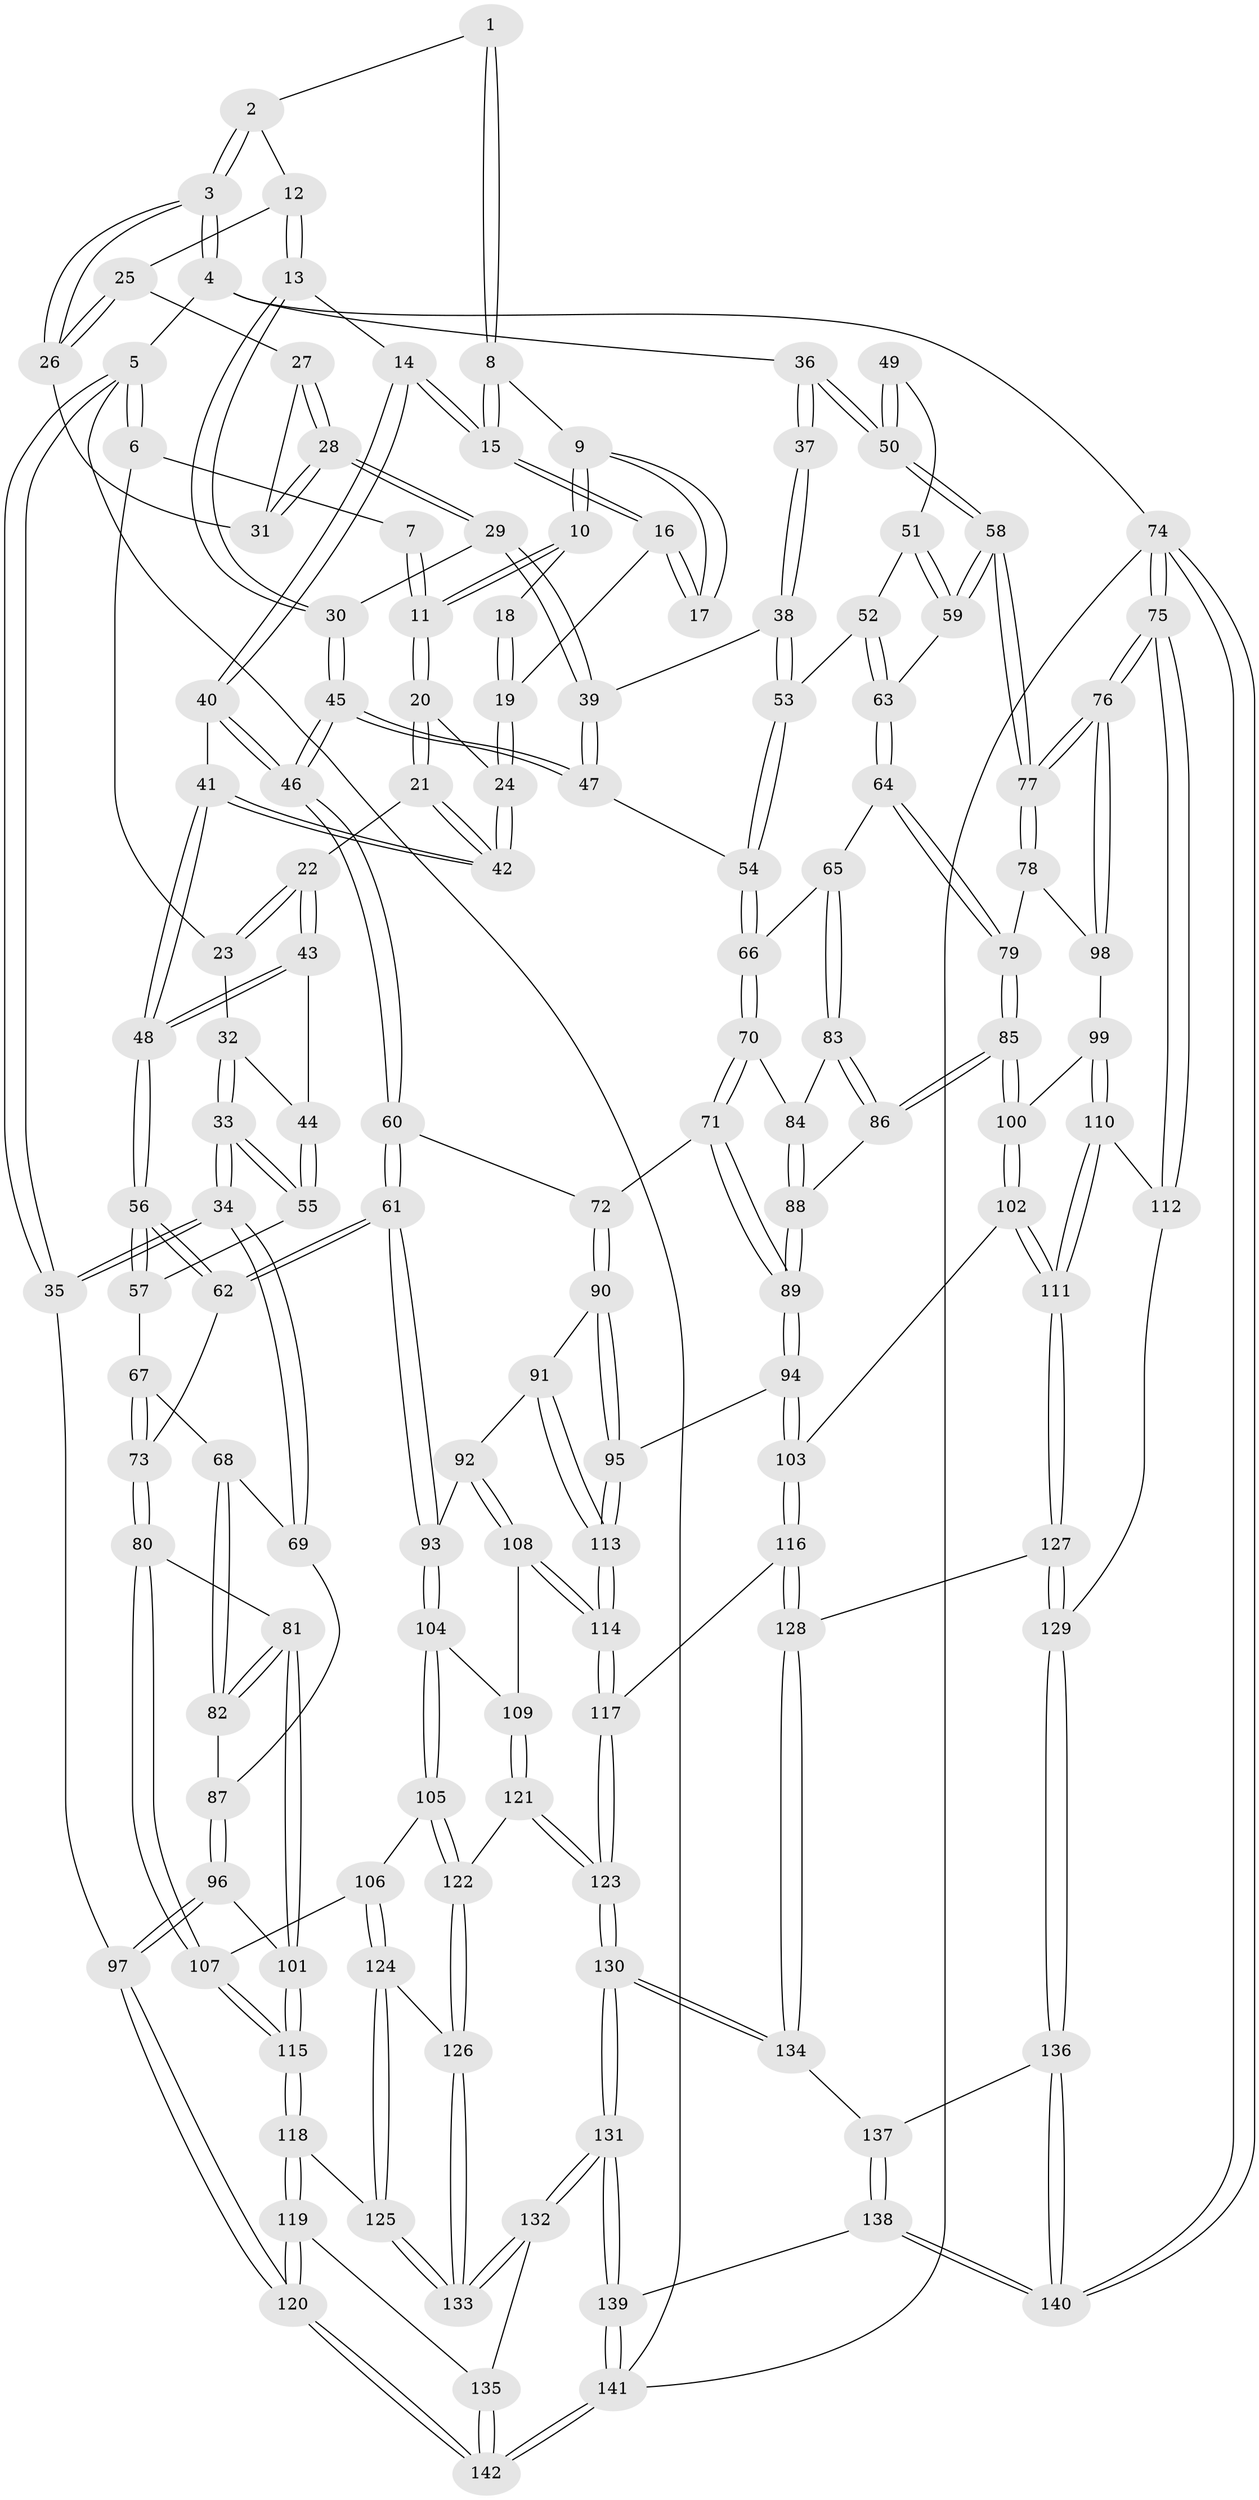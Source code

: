 // coarse degree distribution, {9: 0.014084507042253521, 5: 0.30985915492957744, 4: 0.3380281690140845, 3: 0.08450704225352113, 2: 0.04225352112676056, 6: 0.16901408450704225, 7: 0.04225352112676056}
// Generated by graph-tools (version 1.1) at 2025/21/03/04/25 18:21:37]
// undirected, 142 vertices, 352 edges
graph export_dot {
graph [start="1"]
  node [color=gray90,style=filled];
  1 [pos="+0.5550606509163645+0"];
  2 [pos="+0.6269123865948961+0"];
  3 [pos="+1+0"];
  4 [pos="+1+0"];
  5 [pos="+0+0"];
  6 [pos="+0+0"];
  7 [pos="+0.32799814741605504+0"];
  8 [pos="+0.526133391624493+0"];
  9 [pos="+0.4089468920220471+0.048161095469774616"];
  10 [pos="+0.3832335736562073+0.0629318228910612"];
  11 [pos="+0.3360151879455009+0.08393369313243305"];
  12 [pos="+0.6888103058084886+0.06001785439760487"];
  13 [pos="+0.6216230316681081+0.14253117542534996"];
  14 [pos="+0.5861578290920553+0.15093954362981193"];
  15 [pos="+0.5292316340377331+0.059970131577292154"];
  16 [pos="+0.4849035448183612+0.0852892656718957"];
  17 [pos="+0.45358494896620905+0.0744831882878744"];
  18 [pos="+0.42264566176453305+0.07004430273349892"];
  19 [pos="+0.4626316088748508+0.10331412024716204"];
  20 [pos="+0.3349701431321343+0.08712284633498386"];
  21 [pos="+0.31558011989791473+0.10799661841605755"];
  22 [pos="+0.21784193699452983+0.15766205019790916"];
  23 [pos="+0.10879254592081837+0"];
  24 [pos="+0.4401149929617867+0.12183844156974567"];
  25 [pos="+0.7114561109402111+0.0691038608462623"];
  26 [pos="+0.890495928507161+0"];
  27 [pos="+0.7377907865502951+0.10000987829402708"];
  28 [pos="+0.7766860303776264+0.1680736956340324"];
  29 [pos="+0.7759188360486097+0.17499607431798034"];
  30 [pos="+0.7296658087791502+0.19384112772603562"];
  31 [pos="+0.8768789818923219+0.016950647288361365"];
  32 [pos="+0.03631030644883353+0.13363216717778187"];
  33 [pos="+0+0.3048697554645211"];
  34 [pos="+0+0.30672695239642644"];
  35 [pos="+0+0.3067646469167313"];
  36 [pos="+1+0"];
  37 [pos="+0.9400168087925137+0.1812398003575935"];
  38 [pos="+0.862085020591311+0.23310296935616526"];
  39 [pos="+0.8368674790624971+0.2207545997978979"];
  40 [pos="+0.5434247272623078+0.2456071659015413"];
  41 [pos="+0.46041128471400006+0.2609178811004865"];
  42 [pos="+0.46035773035352906+0.2608009489300576"];
  43 [pos="+0.2048519075481965+0.21677323615612168"];
  44 [pos="+0.1859398490570499+0.2324399013124023"];
  45 [pos="+0.6816458131769155+0.32634624187709177"];
  46 [pos="+0.6406684456107593+0.3392629466643754"];
  47 [pos="+0.6974929919488901+0.3299981334140597"];
  48 [pos="+0.3919803882255904+0.3307537447468683"];
  49 [pos="+0.9699309290756171+0.2865826403819898"];
  50 [pos="+1+0.349711854947729"];
  51 [pos="+0.9267912591853226+0.32688195972941614"];
  52 [pos="+0.8944198844856314+0.3330465527863982"];
  53 [pos="+0.86412476726371+0.29740592328628335"];
  54 [pos="+0.7583373694534035+0.35473069869826257"];
  55 [pos="+0.16858653241786475+0.25093932244075323"];
  56 [pos="+0.3883334199851349+0.4676351996780964"];
  57 [pos="+0.17089908934487477+0.32634202465758944"];
  58 [pos="+1+0.38895945109423946"];
  59 [pos="+1+0.36413879797523924"];
  60 [pos="+0.6133998722001487+0.4340331753503852"];
  61 [pos="+0.415895831153493+0.4865543110107086"];
  62 [pos="+0.3887840652063676+0.47227125066140185"];
  63 [pos="+0.8979210110490012+0.3932277051590747"];
  64 [pos="+0.8921147554197845+0.4286204545816324"];
  65 [pos="+0.8583764793971272+0.43795691691384636"];
  66 [pos="+0.768415130653823+0.3763111749948839"];
  67 [pos="+0.16143459896368567+0.3737818030243614"];
  68 [pos="+0.14359156189501626+0.4173523503721697"];
  69 [pos="+0.04825198828737934+0.43318999303058775"];
  70 [pos="+0.7468452336339162+0.4790746242879658"];
  71 [pos="+0.7103287611066617+0.49445333412428927"];
  72 [pos="+0.6418327116728216+0.4724854113674125"];
  73 [pos="+0.3782078839743394+0.4782329484270361"];
  74 [pos="+1+1"];
  75 [pos="+1+0.7589590601161118"];
  76 [pos="+1+0.7571831654002082"];
  77 [pos="+1+0.4470718488578721"];
  78 [pos="+0.9860289822543944+0.4882525065973049"];
  79 [pos="+0.903323228848082+0.4385269196231353"];
  80 [pos="+0.27698722258022446+0.5476403883486365"];
  81 [pos="+0.24195283477296678+0.5510896807730602"];
  82 [pos="+0.19764420886963127+0.5103811751355815"];
  83 [pos="+0.8418083262038437+0.4567550911290769"];
  84 [pos="+0.7699140928658079+0.48305229975374303"];
  85 [pos="+0.8632243777163645+0.5743945345699463"];
  86 [pos="+0.8412625257049602+0.5566205714100664"];
  87 [pos="+0.06277258411036886+0.5174600712821902"];
  88 [pos="+0.8131202128051932+0.5514235716464387"];
  89 [pos="+0.738014475364199+0.5840252446387216"];
  90 [pos="+0.6277122753413757+0.5401698876222245"];
  91 [pos="+0.5914425865174051+0.5984312636057895"];
  92 [pos="+0.4435740605114007+0.5148924435286986"];
  93 [pos="+0.4220963169898891+0.49782111419774494"];
  94 [pos="+0.7271020022906238+0.6233702699087195"];
  95 [pos="+0.7192321504521565+0.6216758901796258"];
  96 [pos="+0.029440925985515388+0.5995708147164032"];
  97 [pos="+0+0.6957258442042669"];
  98 [pos="+0.9305463573494395+0.5708235266201018"];
  99 [pos="+0.9132870321799349+0.5855884770641839"];
  100 [pos="+0.8665033973180281+0.5784178424113253"];
  101 [pos="+0.1630617593242429+0.6292477216273387"];
  102 [pos="+0.7827098778962143+0.6972662137822557"];
  103 [pos="+0.7590851372727553+0.6892147147352831"];
  104 [pos="+0.4302154139471176+0.5807642359382837"];
  105 [pos="+0.37445063771881015+0.7201059896938329"];
  106 [pos="+0.3333575581938531+0.7028457979932355"];
  107 [pos="+0.3196202283712125+0.6861291518264385"];
  108 [pos="+0.5438398609457398+0.6724292577836504"];
  109 [pos="+0.47685122901793275+0.6871233122698548"];
  110 [pos="+0.9463405031831088+0.6896741504912969"];
  111 [pos="+0.8314195948539344+0.7467333513100646"];
  112 [pos="+1+0.710843822942735"];
  113 [pos="+0.5965653291662063+0.6302697474318063"];
  114 [pos="+0.579073926084098+0.676315680949275"];
  115 [pos="+0.1634796252777802+0.7445546873909245"];
  116 [pos="+0.6418303058307355+0.7553524590271669"];
  117 [pos="+0.6014779216866173+0.7239039125827341"];
  118 [pos="+0.149978407536506+0.7960434503491175"];
  119 [pos="+0.14192351910344606+0.8038612752482228"];
  120 [pos="+0+1"];
  121 [pos="+0.43205850936789314+0.7496018627815189"];
  122 [pos="+0.3952454523963409+0.7392842147077319"];
  123 [pos="+0.4672134533437323+0.8019263453201919"];
  124 [pos="+0.2765386612490071+0.7793080396384"];
  125 [pos="+0.19312671409911628+0.7986638826929044"];
  126 [pos="+0.33467286363784493+0.8196739338461241"];
  127 [pos="+0.8361294919827192+0.8039062332845663"];
  128 [pos="+0.6453965195817084+0.8436440872127189"];
  129 [pos="+0.8603618788023158+0.856423154126603"];
  130 [pos="+0.4858849705704721+0.9401186345658301"];
  131 [pos="+0.42719177261358177+1"];
  132 [pos="+0.3913749750254683+1"];
  133 [pos="+0.3377707183011473+0.8863805396913447"];
  134 [pos="+0.6408801777283105+0.8572632057894273"];
  135 [pos="+0.26262388657936286+0.951324870655402"];
  136 [pos="+0.8673178291963919+0.8769051073619354"];
  137 [pos="+0.647227020563038+0.8635494299658363"];
  138 [pos="+0.986787906151728+1"];
  139 [pos="+0.4373548179306456+1"];
  140 [pos="+1+1"];
  141 [pos="+0+1"];
  142 [pos="+0+1"];
  1 -- 2;
  1 -- 8;
  1 -- 8;
  2 -- 3;
  2 -- 3;
  2 -- 12;
  3 -- 4;
  3 -- 4;
  3 -- 26;
  3 -- 26;
  4 -- 5;
  4 -- 36;
  4 -- 74;
  5 -- 6;
  5 -- 6;
  5 -- 35;
  5 -- 35;
  5 -- 141;
  6 -- 7;
  6 -- 23;
  7 -- 11;
  7 -- 11;
  8 -- 9;
  8 -- 15;
  8 -- 15;
  9 -- 10;
  9 -- 10;
  9 -- 17;
  9 -- 17;
  10 -- 11;
  10 -- 11;
  10 -- 18;
  11 -- 20;
  11 -- 20;
  12 -- 13;
  12 -- 13;
  12 -- 25;
  13 -- 14;
  13 -- 30;
  13 -- 30;
  14 -- 15;
  14 -- 15;
  14 -- 40;
  14 -- 40;
  15 -- 16;
  15 -- 16;
  16 -- 17;
  16 -- 17;
  16 -- 19;
  18 -- 19;
  18 -- 19;
  19 -- 24;
  19 -- 24;
  20 -- 21;
  20 -- 21;
  20 -- 24;
  21 -- 22;
  21 -- 42;
  21 -- 42;
  22 -- 23;
  22 -- 23;
  22 -- 43;
  22 -- 43;
  23 -- 32;
  24 -- 42;
  24 -- 42;
  25 -- 26;
  25 -- 26;
  25 -- 27;
  26 -- 31;
  27 -- 28;
  27 -- 28;
  27 -- 31;
  28 -- 29;
  28 -- 29;
  28 -- 31;
  28 -- 31;
  29 -- 30;
  29 -- 39;
  29 -- 39;
  30 -- 45;
  30 -- 45;
  32 -- 33;
  32 -- 33;
  32 -- 44;
  33 -- 34;
  33 -- 34;
  33 -- 55;
  33 -- 55;
  34 -- 35;
  34 -- 35;
  34 -- 69;
  34 -- 69;
  35 -- 97;
  36 -- 37;
  36 -- 37;
  36 -- 50;
  36 -- 50;
  37 -- 38;
  37 -- 38;
  38 -- 39;
  38 -- 53;
  38 -- 53;
  39 -- 47;
  39 -- 47;
  40 -- 41;
  40 -- 46;
  40 -- 46;
  41 -- 42;
  41 -- 42;
  41 -- 48;
  41 -- 48;
  43 -- 44;
  43 -- 48;
  43 -- 48;
  44 -- 55;
  44 -- 55;
  45 -- 46;
  45 -- 46;
  45 -- 47;
  45 -- 47;
  46 -- 60;
  46 -- 60;
  47 -- 54;
  48 -- 56;
  48 -- 56;
  49 -- 50;
  49 -- 50;
  49 -- 51;
  50 -- 58;
  50 -- 58;
  51 -- 52;
  51 -- 59;
  51 -- 59;
  52 -- 53;
  52 -- 63;
  52 -- 63;
  53 -- 54;
  53 -- 54;
  54 -- 66;
  54 -- 66;
  55 -- 57;
  56 -- 57;
  56 -- 57;
  56 -- 62;
  56 -- 62;
  57 -- 67;
  58 -- 59;
  58 -- 59;
  58 -- 77;
  58 -- 77;
  59 -- 63;
  60 -- 61;
  60 -- 61;
  60 -- 72;
  61 -- 62;
  61 -- 62;
  61 -- 93;
  61 -- 93;
  62 -- 73;
  63 -- 64;
  63 -- 64;
  64 -- 65;
  64 -- 79;
  64 -- 79;
  65 -- 66;
  65 -- 83;
  65 -- 83;
  66 -- 70;
  66 -- 70;
  67 -- 68;
  67 -- 73;
  67 -- 73;
  68 -- 69;
  68 -- 82;
  68 -- 82;
  69 -- 87;
  70 -- 71;
  70 -- 71;
  70 -- 84;
  71 -- 72;
  71 -- 89;
  71 -- 89;
  72 -- 90;
  72 -- 90;
  73 -- 80;
  73 -- 80;
  74 -- 75;
  74 -- 75;
  74 -- 140;
  74 -- 140;
  74 -- 141;
  75 -- 76;
  75 -- 76;
  75 -- 112;
  75 -- 112;
  76 -- 77;
  76 -- 77;
  76 -- 98;
  76 -- 98;
  77 -- 78;
  77 -- 78;
  78 -- 79;
  78 -- 98;
  79 -- 85;
  79 -- 85;
  80 -- 81;
  80 -- 107;
  80 -- 107;
  81 -- 82;
  81 -- 82;
  81 -- 101;
  81 -- 101;
  82 -- 87;
  83 -- 84;
  83 -- 86;
  83 -- 86;
  84 -- 88;
  84 -- 88;
  85 -- 86;
  85 -- 86;
  85 -- 100;
  85 -- 100;
  86 -- 88;
  87 -- 96;
  87 -- 96;
  88 -- 89;
  88 -- 89;
  89 -- 94;
  89 -- 94;
  90 -- 91;
  90 -- 95;
  90 -- 95;
  91 -- 92;
  91 -- 113;
  91 -- 113;
  92 -- 93;
  92 -- 108;
  92 -- 108;
  93 -- 104;
  93 -- 104;
  94 -- 95;
  94 -- 103;
  94 -- 103;
  95 -- 113;
  95 -- 113;
  96 -- 97;
  96 -- 97;
  96 -- 101;
  97 -- 120;
  97 -- 120;
  98 -- 99;
  99 -- 100;
  99 -- 110;
  99 -- 110;
  100 -- 102;
  100 -- 102;
  101 -- 115;
  101 -- 115;
  102 -- 103;
  102 -- 111;
  102 -- 111;
  103 -- 116;
  103 -- 116;
  104 -- 105;
  104 -- 105;
  104 -- 109;
  105 -- 106;
  105 -- 122;
  105 -- 122;
  106 -- 107;
  106 -- 124;
  106 -- 124;
  107 -- 115;
  107 -- 115;
  108 -- 109;
  108 -- 114;
  108 -- 114;
  109 -- 121;
  109 -- 121;
  110 -- 111;
  110 -- 111;
  110 -- 112;
  111 -- 127;
  111 -- 127;
  112 -- 129;
  113 -- 114;
  113 -- 114;
  114 -- 117;
  114 -- 117;
  115 -- 118;
  115 -- 118;
  116 -- 117;
  116 -- 128;
  116 -- 128;
  117 -- 123;
  117 -- 123;
  118 -- 119;
  118 -- 119;
  118 -- 125;
  119 -- 120;
  119 -- 120;
  119 -- 135;
  120 -- 142;
  120 -- 142;
  121 -- 122;
  121 -- 123;
  121 -- 123;
  122 -- 126;
  122 -- 126;
  123 -- 130;
  123 -- 130;
  124 -- 125;
  124 -- 125;
  124 -- 126;
  125 -- 133;
  125 -- 133;
  126 -- 133;
  126 -- 133;
  127 -- 128;
  127 -- 129;
  127 -- 129;
  128 -- 134;
  128 -- 134;
  129 -- 136;
  129 -- 136;
  130 -- 131;
  130 -- 131;
  130 -- 134;
  130 -- 134;
  131 -- 132;
  131 -- 132;
  131 -- 139;
  131 -- 139;
  132 -- 133;
  132 -- 133;
  132 -- 135;
  134 -- 137;
  135 -- 142;
  135 -- 142;
  136 -- 137;
  136 -- 140;
  136 -- 140;
  137 -- 138;
  137 -- 138;
  138 -- 139;
  138 -- 140;
  138 -- 140;
  139 -- 141;
  139 -- 141;
  141 -- 142;
  141 -- 142;
}
